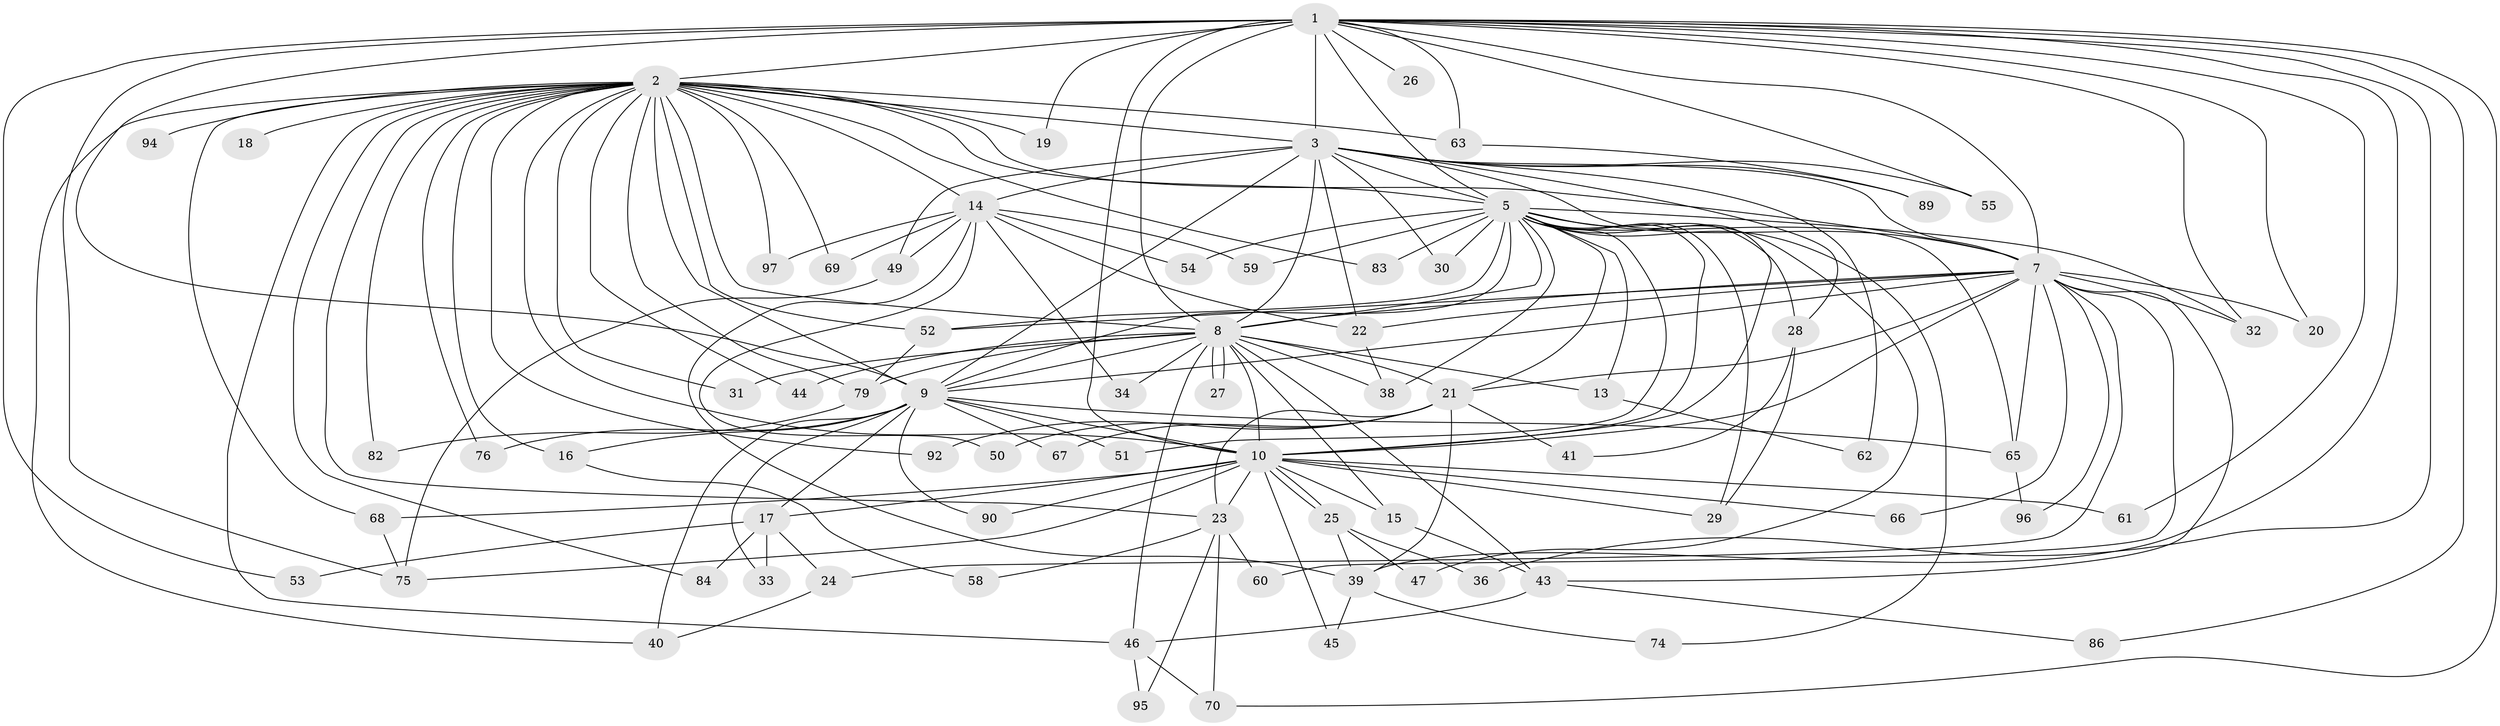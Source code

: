 // original degree distribution, {14: 0.01, 19: 0.01, 18: 0.02, 23: 0.03, 21: 0.02, 24: 0.01, 4: 0.08, 2: 0.57, 3: 0.19, 11: 0.01, 6: 0.02, 8: 0.01, 7: 0.01, 5: 0.01}
// Generated by graph-tools (version 1.1) at 2025/11/02/21/25 10:11:08]
// undirected, 74 vertices, 174 edges
graph export_dot {
graph [start="1"]
  node [color=gray90,style=filled];
  1 [super="+6"];
  2 [super="+4"];
  3 [super="+72"];
  5 [super="+11"];
  7 [super="+64"];
  8 [super="+12"];
  9 [super="+37"];
  10 [super="+57"];
  13;
  14 [super="+99"];
  15;
  16 [super="+48"];
  17;
  18;
  19;
  20;
  21 [super="+35"];
  22 [super="+93"];
  23 [super="+80"];
  24;
  25 [super="+42"];
  26;
  27;
  28;
  29 [super="+73"];
  30;
  31;
  32 [super="+87"];
  33;
  34;
  36;
  38 [super="+78"];
  39;
  40 [super="+85"];
  41;
  43 [super="+81"];
  44;
  45;
  46 [super="+56"];
  47;
  49;
  50;
  51;
  52 [super="+100"];
  53;
  54;
  55;
  58;
  59;
  60;
  61;
  62;
  63;
  65 [super="+71"];
  66;
  67;
  68 [super="+88"];
  69;
  70 [super="+91"];
  74;
  75 [super="+77"];
  76;
  79 [super="+98"];
  82;
  83;
  84;
  86;
  89;
  90;
  92;
  94;
  95;
  96;
  97;
  1 -- 2 [weight=4];
  1 -- 3 [weight=2];
  1 -- 5 [weight=3];
  1 -- 7 [weight=2];
  1 -- 8 [weight=3];
  1 -- 9 [weight=2];
  1 -- 10 [weight=3];
  1 -- 26 [weight=2];
  1 -- 61;
  1 -- 70;
  1 -- 75;
  1 -- 19;
  1 -- 20;
  1 -- 86;
  1 -- 36;
  1 -- 39;
  1 -- 53;
  1 -- 55;
  1 -- 63;
  1 -- 32;
  2 -- 3 [weight=2];
  2 -- 5 [weight=2];
  2 -- 7 [weight=2];
  2 -- 8 [weight=2];
  2 -- 9 [weight=2];
  2 -- 10 [weight=2];
  2 -- 16 [weight=2];
  2 -- 18 [weight=2];
  2 -- 31;
  2 -- 76;
  2 -- 83;
  2 -- 94 [weight=2];
  2 -- 97;
  2 -- 68;
  2 -- 69;
  2 -- 14;
  2 -- 19;
  2 -- 82;
  2 -- 84;
  2 -- 23;
  2 -- 92;
  2 -- 40;
  2 -- 44;
  2 -- 46;
  2 -- 63;
  2 -- 79;
  2 -- 52;
  3 -- 5;
  3 -- 7;
  3 -- 8 [weight=2];
  3 -- 9;
  3 -- 10;
  3 -- 14;
  3 -- 28;
  3 -- 30;
  3 -- 49;
  3 -- 55;
  3 -- 62;
  3 -- 89;
  3 -- 22;
  5 -- 7;
  5 -- 8;
  5 -- 9;
  5 -- 10;
  5 -- 13;
  5 -- 28;
  5 -- 29;
  5 -- 30;
  5 -- 32;
  5 -- 38;
  5 -- 47;
  5 -- 51;
  5 -- 52;
  5 -- 54;
  5 -- 59;
  5 -- 83;
  5 -- 74;
  5 -- 21;
  5 -- 65;
  7 -- 8 [weight=2];
  7 -- 9;
  7 -- 10;
  7 -- 20;
  7 -- 21;
  7 -- 22;
  7 -- 24;
  7 -- 32;
  7 -- 52;
  7 -- 60;
  7 -- 65;
  7 -- 66;
  7 -- 96;
  7 -- 43;
  8 -- 9;
  8 -- 10;
  8 -- 13;
  8 -- 15;
  8 -- 21;
  8 -- 27;
  8 -- 27;
  8 -- 31;
  8 -- 34;
  8 -- 38;
  8 -- 43;
  8 -- 44;
  8 -- 46;
  8 -- 79;
  9 -- 10 [weight=2];
  9 -- 16;
  9 -- 17;
  9 -- 33;
  9 -- 65;
  9 -- 67;
  9 -- 76;
  9 -- 90;
  9 -- 51;
  9 -- 40;
  10 -- 15;
  10 -- 17;
  10 -- 25;
  10 -- 25;
  10 -- 45;
  10 -- 61;
  10 -- 66;
  10 -- 68;
  10 -- 75;
  10 -- 90;
  10 -- 29;
  10 -- 23;
  13 -- 62;
  14 -- 22;
  14 -- 34;
  14 -- 49;
  14 -- 50;
  14 -- 54;
  14 -- 59;
  14 -- 69;
  14 -- 97;
  14 -- 39;
  15 -- 43;
  16 -- 58;
  17 -- 24;
  17 -- 33;
  17 -- 53;
  17 -- 84;
  21 -- 23;
  21 -- 39;
  21 -- 50;
  21 -- 67;
  21 -- 92;
  21 -- 41;
  22 -- 38;
  23 -- 58;
  23 -- 60;
  23 -- 95;
  23 -- 70;
  24 -- 40;
  25 -- 36;
  25 -- 47;
  25 -- 39;
  28 -- 29;
  28 -- 41;
  39 -- 45;
  39 -- 74;
  43 -- 86;
  43 -- 46;
  46 -- 70;
  46 -- 95;
  49 -- 75;
  52 -- 79;
  63 -- 89;
  65 -- 96;
  68 -- 75;
  79 -- 82;
}
